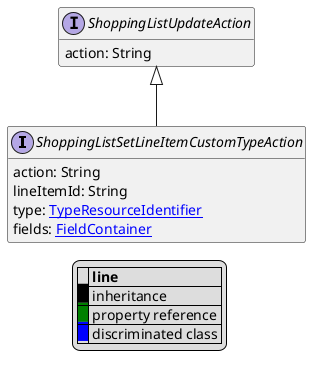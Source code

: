 @startuml

hide empty fields
hide empty methods
legend
|= |= line |
|<back:black>   </back>| inheritance |
|<back:green>   </back>| property reference |
|<back:blue>   </back>| discriminated class |
endlegend
interface ShoppingListSetLineItemCustomTypeAction [[ShoppingListSetLineItemCustomTypeAction.svg]] extends ShoppingListUpdateAction {
    action: String
    lineItemId: String
    type: [[TypeResourceIdentifier.svg TypeResourceIdentifier]]
    fields: [[FieldContainer.svg FieldContainer]]
}
interface ShoppingListUpdateAction [[ShoppingListUpdateAction.svg]]  {
    action: String
}





@enduml
